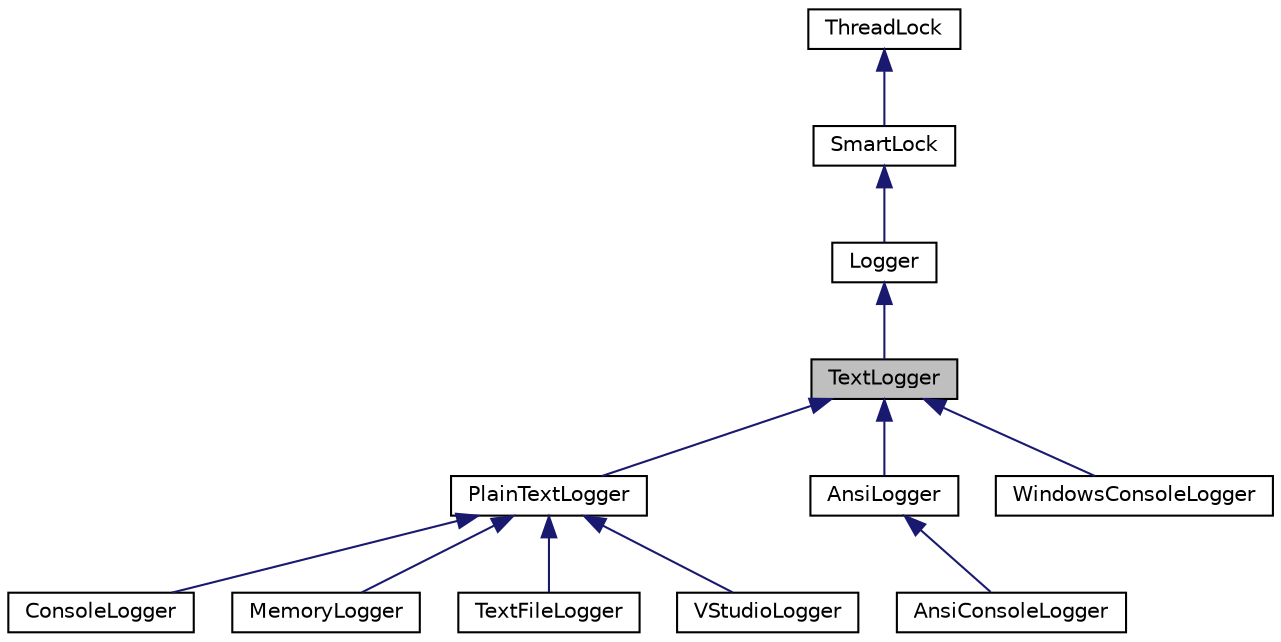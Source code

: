 digraph "TextLogger"
{
  edge [fontname="Helvetica",fontsize="10",labelfontname="Helvetica",labelfontsize="10"];
  node [fontname="Helvetica",fontsize="10",shape=record];
  Node0 [label="TextLogger",height=0.2,width=0.4,color="black", fillcolor="grey75", style="filled", fontcolor="black"];
  Node1 -> Node0 [dir="back",color="midnightblue",fontsize="10",style="solid",fontname="Helvetica"];
  Node1 [label="Logger",height=0.2,width=0.4,color="black", fillcolor="white", style="filled",URL="$classaworx_1_1lib_1_1lox_1_1core_1_1Logger.html"];
  Node2 -> Node1 [dir="back",color="midnightblue",fontsize="10",style="solid",fontname="Helvetica"];
  Node2 [label="SmartLock",height=0.2,width=0.4,color="black", fillcolor="white", style="filled",URL="$classaworx_1_1lib_1_1threads_1_1SmartLock.html"];
  Node3 -> Node2 [dir="back",color="midnightblue",fontsize="10",style="solid",fontname="Helvetica"];
  Node3 [label="ThreadLock",height=0.2,width=0.4,color="black", fillcolor="white", style="filled",URL="$classaworx_1_1lib_1_1threads_1_1ThreadLock.html"];
  Node0 -> Node4 [dir="back",color="midnightblue",fontsize="10",style="solid",fontname="Helvetica"];
  Node4 [label="PlainTextLogger",height=0.2,width=0.4,color="black", fillcolor="white", style="filled",URL="$classaworx_1_1lib_1_1lox_1_1core_1_1textlogger_1_1PlainTextLogger.html"];
  Node4 -> Node5 [dir="back",color="midnightblue",fontsize="10",style="solid",fontname="Helvetica"];
  Node5 [label="ConsoleLogger",height=0.2,width=0.4,color="black", fillcolor="white", style="filled",URL="$classaworx_1_1lib_1_1lox_1_1loggers_1_1ConsoleLogger.html"];
  Node4 -> Node6 [dir="back",color="midnightblue",fontsize="10",style="solid",fontname="Helvetica"];
  Node6 [label="MemoryLogger",height=0.2,width=0.4,color="black", fillcolor="white", style="filled",URL="$classaworx_1_1lib_1_1lox_1_1loggers_1_1MemoryLogger.html"];
  Node4 -> Node7 [dir="back",color="midnightblue",fontsize="10",style="solid",fontname="Helvetica"];
  Node7 [label="TextFileLogger",height=0.2,width=0.4,color="black", fillcolor="white", style="filled",URL="$classaworx_1_1lib_1_1lox_1_1loggers_1_1TextFileLogger.html"];
  Node4 -> Node8 [dir="back",color="midnightblue",fontsize="10",style="solid",fontname="Helvetica"];
  Node8 [label="VStudioLogger",height=0.2,width=0.4,color="black", fillcolor="white", style="filled",URL="$classaworx_1_1lib_1_1lox_1_1loggers_1_1VStudioLogger.html"];
  Node0 -> Node9 [dir="back",color="midnightblue",fontsize="10",style="solid",fontname="Helvetica"];
  Node9 [label="AnsiLogger",height=0.2,width=0.4,color="black", fillcolor="white", style="filled",URL="$classaworx_1_1lib_1_1lox_1_1loggers_1_1AnsiLogger.html"];
  Node9 -> Node10 [dir="back",color="midnightblue",fontsize="10",style="solid",fontname="Helvetica"];
  Node10 [label="AnsiConsoleLogger",height=0.2,width=0.4,color="black", fillcolor="white", style="filled",URL="$classaworx_1_1lib_1_1lox_1_1loggers_1_1AnsiConsoleLogger.html"];
  Node0 -> Node11 [dir="back",color="midnightblue",fontsize="10",style="solid",fontname="Helvetica"];
  Node11 [label="WindowsConsoleLogger",height=0.2,width=0.4,color="black", fillcolor="white", style="filled",URL="$classaworx_1_1lib_1_1lox_1_1loggers_1_1WindowsConsoleLogger.html"];
}
